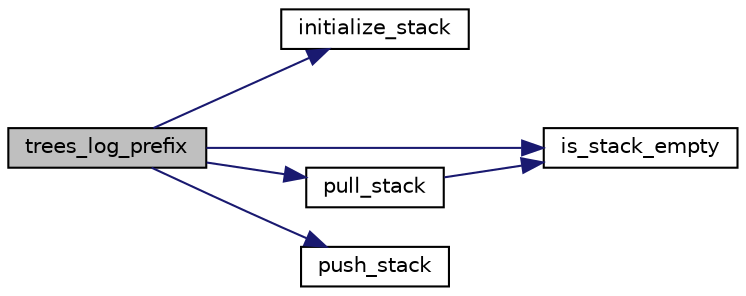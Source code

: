 digraph "trees_log_prefix"
{
 // LATEX_PDF_SIZE
  edge [fontname="Helvetica",fontsize="10",labelfontname="Helvetica",labelfontsize="10"];
  node [fontname="Helvetica",fontsize="10",shape=record];
  rankdir="LR";
  Node1 [label="trees_log_prefix",height=0.2,width=0.4,color="black", fillcolor="grey75", style="filled", fontcolor="black",tooltip=" "];
  Node1 -> Node2 [color="midnightblue",fontsize="10",style="solid",fontname="Helvetica"];
  Node2 [label="initialize_stack",height=0.2,width=0.4,color="black", fillcolor="white", style="filled",URL="$_stack_8c.html#a2b86a130e370f6f33696e403d774b8c0",tooltip=" "];
  Node1 -> Node3 [color="midnightblue",fontsize="10",style="solid",fontname="Helvetica"];
  Node3 [label="is_stack_empty",height=0.2,width=0.4,color="black", fillcolor="white", style="filled",URL="$_stack_8c.html#aeb1e8bdb599979f53016466eee5d08d8",tooltip=" "];
  Node1 -> Node4 [color="midnightblue",fontsize="10",style="solid",fontname="Helvetica"];
  Node4 [label="pull_stack",height=0.2,width=0.4,color="black", fillcolor="white", style="filled",URL="$_stack_8c.html#a1224fb64ab951fe328ef841bfabdb5ed",tooltip=" "];
  Node4 -> Node3 [color="midnightblue",fontsize="10",style="solid",fontname="Helvetica"];
  Node1 -> Node5 [color="midnightblue",fontsize="10",style="solid",fontname="Helvetica"];
  Node5 [label="push_stack",height=0.2,width=0.4,color="black", fillcolor="white", style="filled",URL="$_stack_8c.html#ae1f15f5e5efa0898aef3cc4809fb20c6",tooltip=" "];
}
